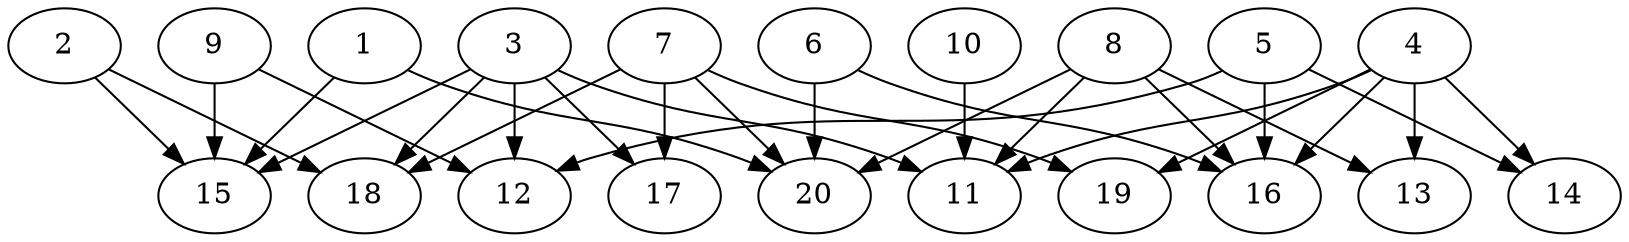 // DAG automatically generated by daggen at Sat Jul 27 15:39:05 2019
// ./daggen --dot -n 20 --ccr 0.3 --fat 0.8 --regular 0.5 --density 0.4 --mindata 5242880 --maxdata 52428800 
digraph G {
  1 [size="127156907", alpha="0.03", expect_size="38147072"] 
  1 -> 15 [size ="38147072"]
  1 -> 20 [size ="38147072"]
  2 [size="19022507", alpha="0.05", expect_size="5706752"] 
  2 -> 15 [size ="5706752"]
  2 -> 18 [size ="5706752"]
  3 [size="136079360", alpha="0.16", expect_size="40823808"] 
  3 -> 11 [size ="40823808"]
  3 -> 12 [size ="40823808"]
  3 -> 15 [size ="40823808"]
  3 -> 17 [size ="40823808"]
  3 -> 18 [size ="40823808"]
  4 [size="129024000", alpha="0.15", expect_size="38707200"] 
  4 -> 11 [size ="38707200"]
  4 -> 13 [size ="38707200"]
  4 -> 14 [size ="38707200"]
  4 -> 16 [size ="38707200"]
  4 -> 19 [size ="38707200"]
  5 [size="136840533", alpha="0.02", expect_size="41052160"] 
  5 -> 12 [size ="41052160"]
  5 -> 14 [size ="41052160"]
  5 -> 16 [size ="41052160"]
  6 [size="28224853", alpha="0.02", expect_size="8467456"] 
  6 -> 16 [size ="8467456"]
  6 -> 20 [size ="8467456"]
  7 [size="19759787", alpha="0.04", expect_size="5927936"] 
  7 -> 17 [size ="5927936"]
  7 -> 18 [size ="5927936"]
  7 -> 19 [size ="5927936"]
  7 -> 20 [size ="5927936"]
  8 [size="140926293", alpha="0.12", expect_size="42277888"] 
  8 -> 11 [size ="42277888"]
  8 -> 13 [size ="42277888"]
  8 -> 16 [size ="42277888"]
  8 -> 20 [size ="42277888"]
  9 [size="127713280", alpha="0.08", expect_size="38313984"] 
  9 -> 12 [size ="38313984"]
  9 -> 15 [size ="38313984"]
  10 [size="78506667", alpha="0.19", expect_size="23552000"] 
  10 -> 11 [size ="23552000"]
  11 [size="161426773", alpha="0.11", expect_size="48428032"] 
  12 [size="29289813", alpha="0.18", expect_size="8786944"] 
  13 [size="70014293", alpha="0.15", expect_size="21004288"] 
  14 [size="36174507", alpha="0.15", expect_size="10852352"] 
  15 [size="155405653", alpha="0.07", expect_size="46621696"] 
  16 [size="170274133", alpha="0.16", expect_size="51082240"] 
  17 [size="24989013", alpha="0.01", expect_size="7496704"] 
  18 [size="53473280", alpha="0.13", expect_size="16041984"] 
  19 [size="147572053", alpha="0.06", expect_size="44271616"] 
  20 [size="52176213", alpha="0.08", expect_size="15652864"] 
}
